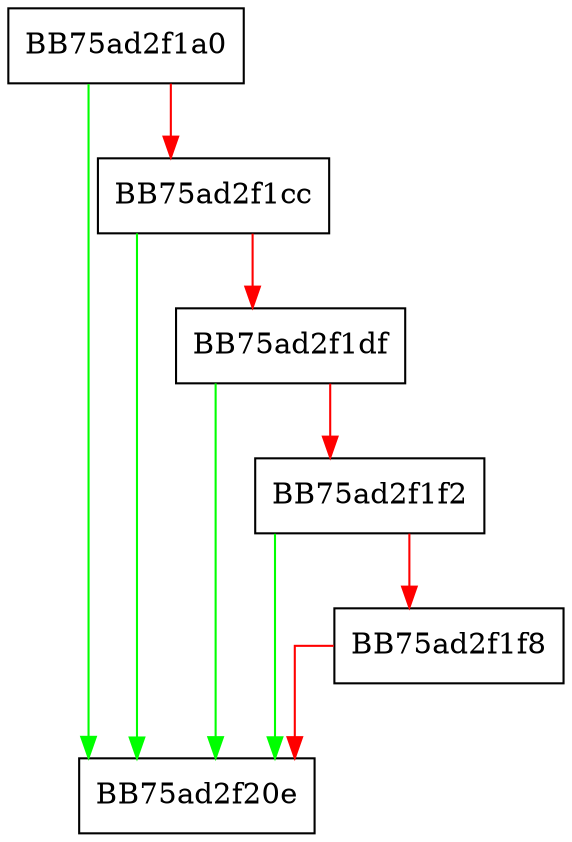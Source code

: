 digraph GetAttributePriority {
  node [shape="box"];
  graph [splines=ortho];
  BB75ad2f1a0 -> BB75ad2f20e [color="green"];
  BB75ad2f1a0 -> BB75ad2f1cc [color="red"];
  BB75ad2f1cc -> BB75ad2f20e [color="green"];
  BB75ad2f1cc -> BB75ad2f1df [color="red"];
  BB75ad2f1df -> BB75ad2f20e [color="green"];
  BB75ad2f1df -> BB75ad2f1f2 [color="red"];
  BB75ad2f1f2 -> BB75ad2f20e [color="green"];
  BB75ad2f1f2 -> BB75ad2f1f8 [color="red"];
  BB75ad2f1f8 -> BB75ad2f20e [color="red"];
}
